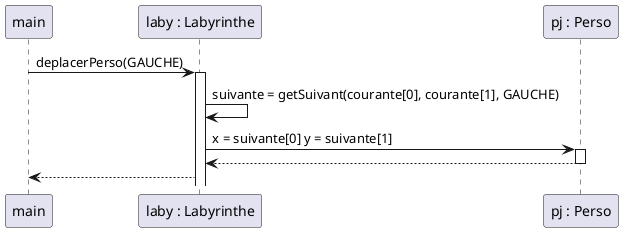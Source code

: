 @startuml
participant main
participant laby as "laby : Labyrinthe"
participant pj as "pj : Perso"
main -> laby : deplacerPerso(GAUCHE)
activate laby
laby -> laby : suivante = getSuivant(courante[0], courante[1], GAUCHE)
laby -> pj : x = suivante[0] y = suivante[1]
activate pj
pj --> laby
deactivate pj
laby --> main
@enduml